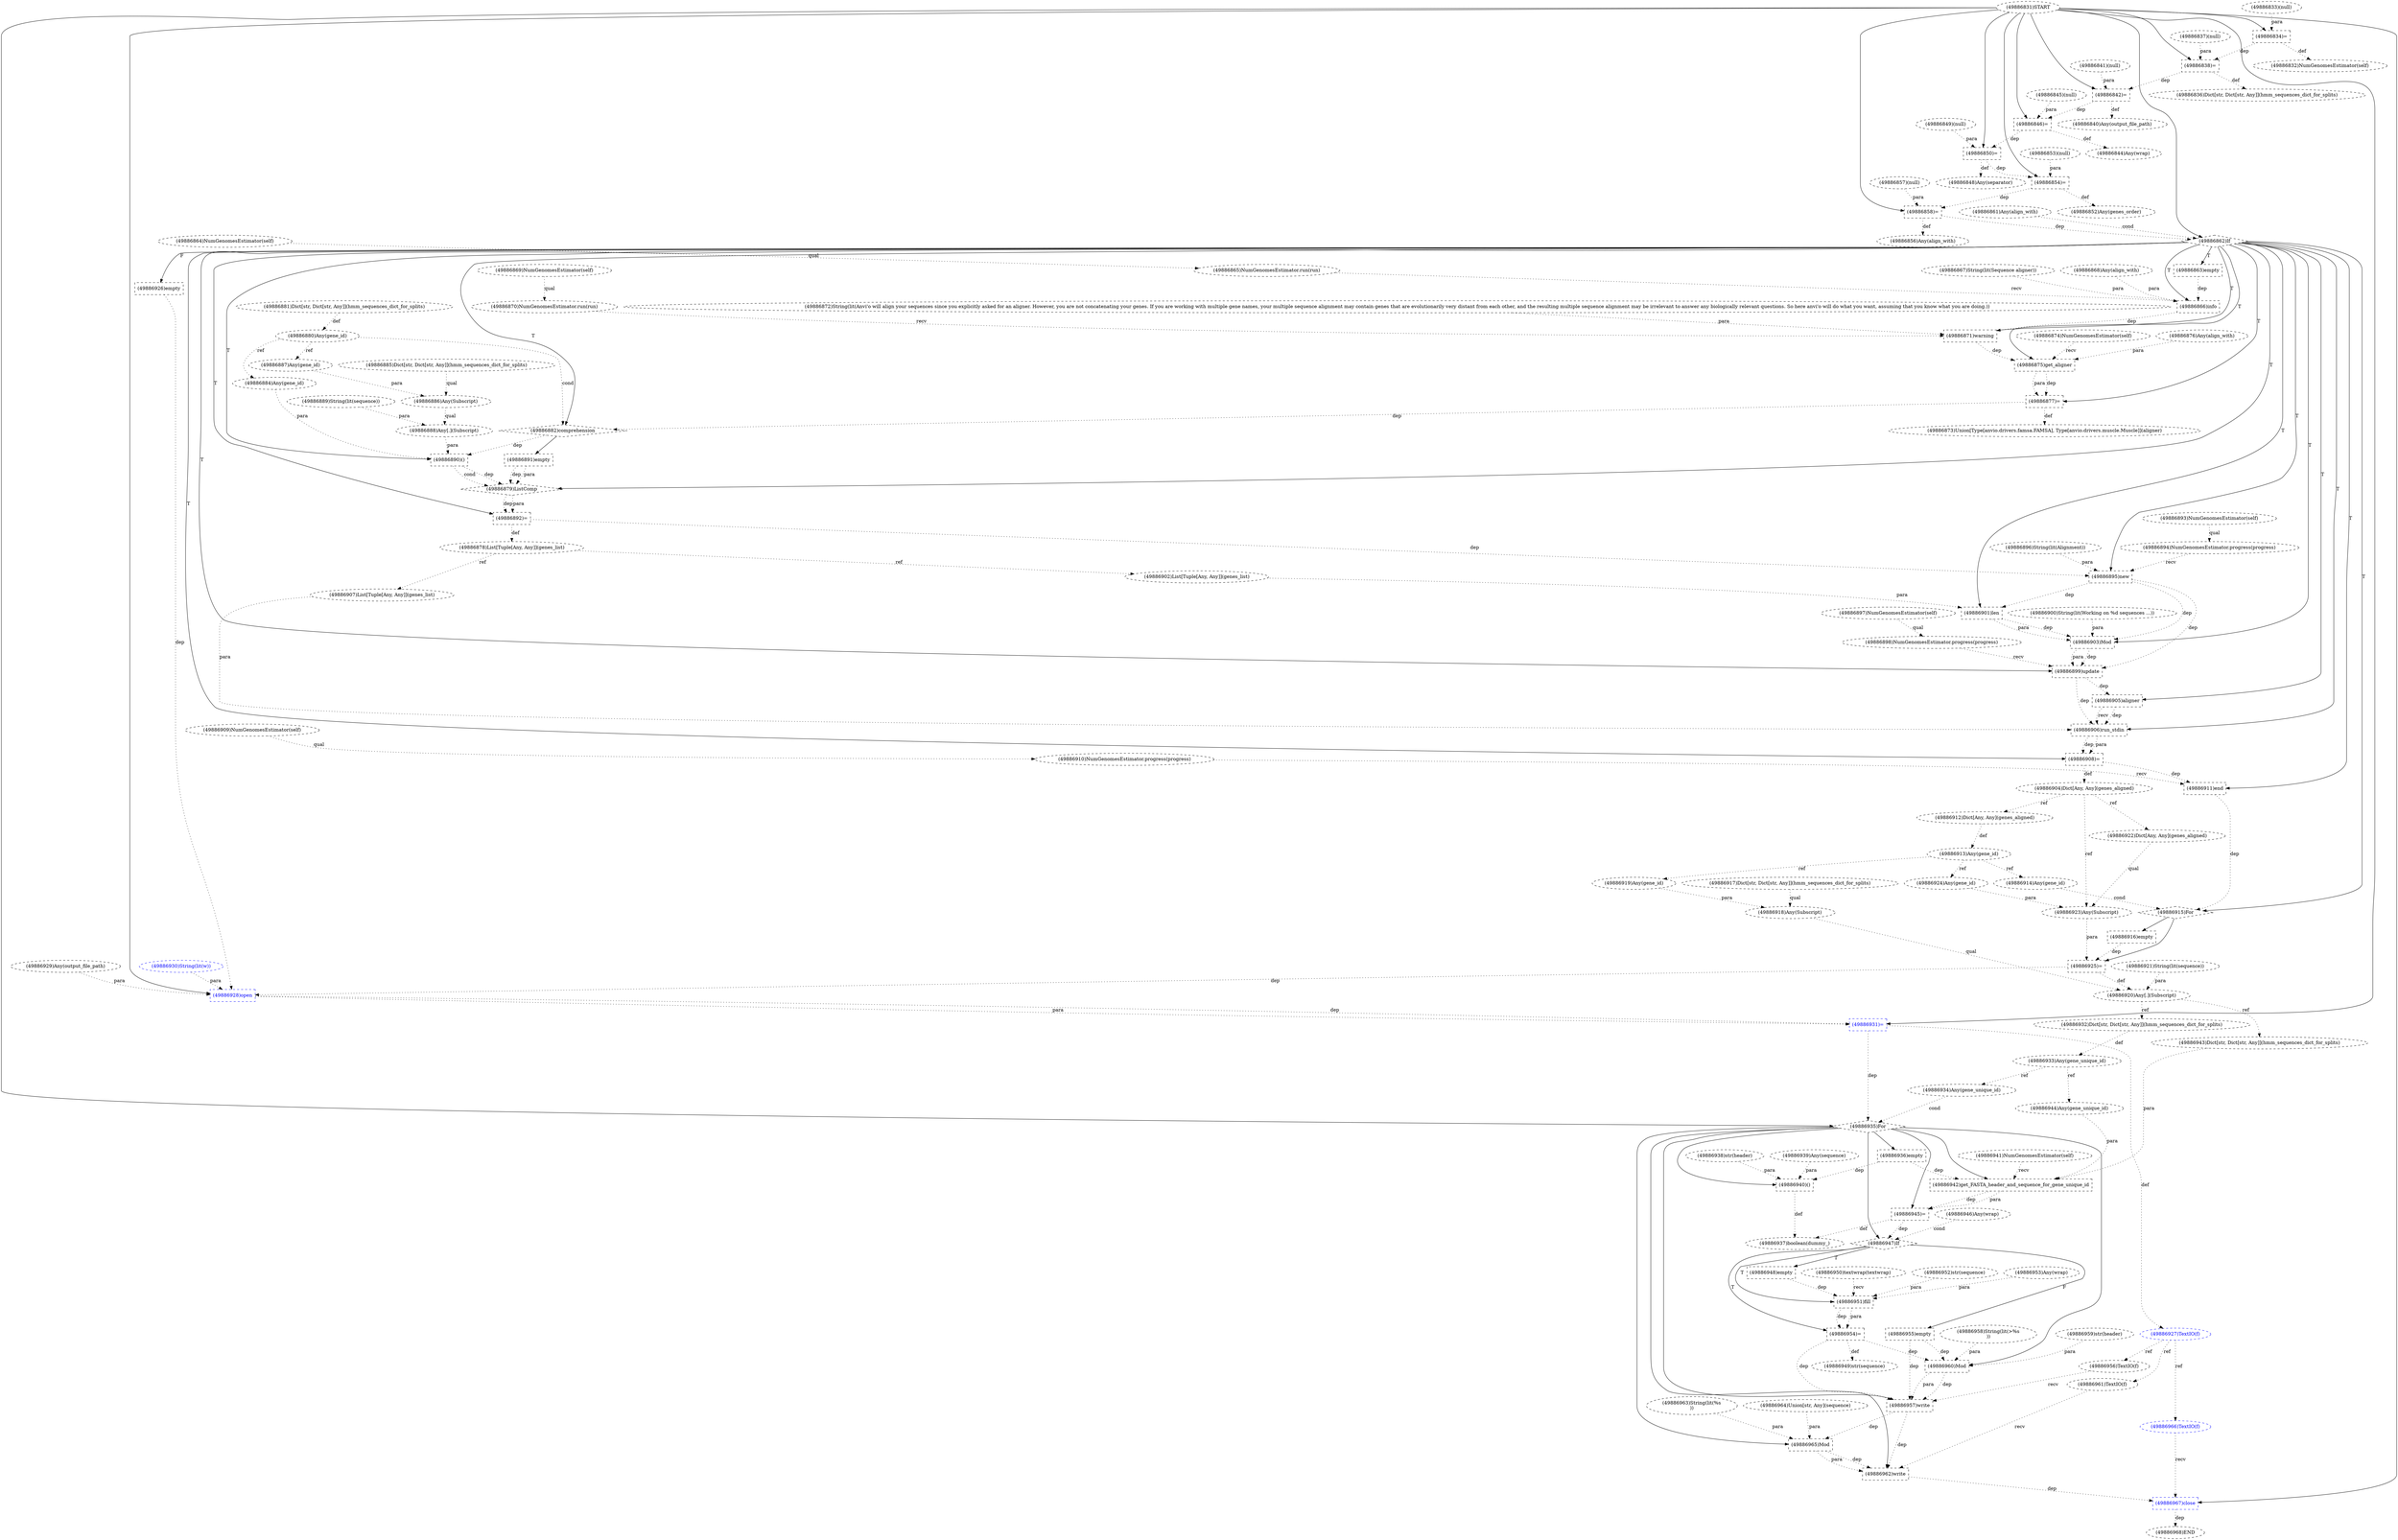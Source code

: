 digraph G {
1 [label="(49886897)NumGenomesEstimator(self)" shape=ellipse style=dashed]
2 [label="(49886842)=" shape=box style=dashed]
3 [label="(49886887)Any(gene_id)" shape=ellipse style=dashed]
4 [label="(49886867)String(lit(Sequence aligner))" shape=ellipse style=dashed]
5 [label="(49886901)len" shape=box style=dashed]
6 [label="(49886864)NumGenomesEstimator(self)" shape=ellipse style=dashed]
7 [label="(49886929)Any(output_file_path)" shape=ellipse style=dashed]
8 [label="(49886949)str(sequence)" shape=ellipse style=dashed]
9 [label="(49886888)Any[.](Subscript)" shape=ellipse style=dashed]
10 [label="(49886914)Any(gene_id)" shape=ellipse style=dashed]
11 [label="(49886936)empty" shape=box style=dashed]
12 [label="(49886955)empty" shape=box style=dashed]
13 [label="(49886921)String(lit(sequence))" shape=ellipse style=dashed]
14 [label="(49886874)NumGenomesEstimator(self)" shape=ellipse style=dashed]
15 [label="(49886913)Any(gene_id)" shape=ellipse style=dashed]
16 [label="(49886909)NumGenomesEstimator(self)" shape=ellipse style=dashed]
17 [label="(49886899)update" shape=box style=dashed]
18 [label="(49886945)=" shape=box style=dashed]
19 [label="(49886895)new" shape=box style=dashed]
20 [label="(49886831)START" style=dashed]
21 [label="(49886917)Dict[str, Dict[str, Any]](hmm_sequences_dict_for_splits)" shape=ellipse style=dashed]
22 [label="(49886868)Any(align_with)" shape=ellipse style=dashed]
23 [label="(49886877)=" shape=box style=dashed]
24 [label="(49886880)Any(gene_id)" shape=ellipse style=dashed]
25 [label="(49886924)Any(gene_id)" shape=ellipse style=dashed]
26 [label="(49886854)=" shape=box style=dashed]
27 [label="(49886884)Any(gene_id)" shape=ellipse style=dashed]
28 [label="(49886916)empty" shape=box style=dashed]
29 [label="(49886908)=" shape=box style=dashed]
30 [label="(49886910)NumGenomesEstimator.progress(progress)" shape=ellipse style=dashed]
31 [label="(49886959)str(header)" shape=ellipse style=dashed]
32 [label="(49886962)write" shape=box style=dashed]
33 [label="(49886853)(null)" shape=ellipse style=dashed]
34 [label="(49886833)(null)" shape=ellipse style=dashed]
35 [label="(49886878)List[Tuple[Any, Any]](genes_list)" shape=ellipse style=dashed]
36 [label="(49886911)end" shape=box style=dashed]
37 [label="(49886861)Any(align_with)" shape=ellipse style=dashed]
38 [label="(49886904)Dict[Any, Any](genes_aligned)" shape=ellipse style=dashed]
39 [label="(49886844)Any(wrap)" shape=ellipse style=dashed]
40 [label="(49886866)info" shape=box style=dashed]
41 [label="(49886882)comprehension" shape=diamond style=dashed]
42 [label="(49886869)NumGenomesEstimator(self)" shape=ellipse style=dashed]
43 [label="(49886881)Dict[str, Dict[str, Any]](hmm_sequences_dict_for_splits)" shape=ellipse style=dashed]
44 [label="(49886946)Any(wrap)" shape=ellipse style=dashed]
45 [label="(49886926)empty" shape=box style=dashed]
46 [label="(49886845)(null)" shape=ellipse style=dashed]
47 [label="(49886863)empty" shape=box style=dashed]
48 [label="(49886841)(null)" shape=ellipse style=dashed]
49 [label="(49886885)Dict[str, Dict[str, Any]](hmm_sequences_dict_for_splits)" shape=ellipse style=dashed]
50 [label="(49886937)boolean(dummy_)" shape=ellipse style=dashed]
51 [label="(49886958)String(lit(>%s
))" shape=ellipse style=dashed]
52 [label="(49886907)List[Tuple[Any, Any]](genes_list)" shape=ellipse style=dashed]
53 [label="(49886950)textwrap(textwrap)" shape=ellipse style=dashed]
54 [label="(49886872)String(lit(Anvi'o will align your sequences since you explicitly asked for an aligner. However, you are not concatenating your genes. If you are working with multiple gene names, your multiple sequence alignment may contain genes that are evolutionarily very distant from each other, and the resulting multiple sequence alignment may be irrelevant to answer any biologically relevant questions. So here anvi'o will do what you want, assuming that you know what you are doing.))" shape=ellipse style=dashed]
55 [label="(49886961)TextIO(f)" shape=ellipse style=dashed]
56 [label="(49886918)Any(Subscript)" shape=ellipse style=dashed]
57 [label="(49886919)Any(gene_id)" shape=ellipse style=dashed]
58 [label="(49886840)Any(output_file_path)" shape=ellipse style=dashed]
59 [label="(49886891)empty" shape=box style=dashed]
60 [label="(49886931)=" shape=box style=dashed color=blue fontcolor=blue]
61 [label="(49886898)NumGenomesEstimator.progress(progress)" shape=ellipse style=dashed]
62 [label="(49886967)close" shape=box style=dashed color=blue fontcolor=blue]
63 [label="(49886923)Any(Subscript)" shape=ellipse style=dashed]
64 [label="(49886850)=" shape=box style=dashed]
65 [label="(49886935)For" shape=diamond style=dashed]
66 [label="(49886858)=" shape=box style=dashed]
67 [label="(49886956)TextIO(f)" shape=ellipse style=dashed]
68 [label="(49886966)TextIO(f)" shape=ellipse style=dashed color=blue fontcolor=blue]
69 [label="(49886836)Dict[str, Dict[str, Any]](hmm_sequences_dict_for_splits)" shape=ellipse style=dashed]
70 [label="(49886848)Any(separator)" shape=ellipse style=dashed]
71 [label="(49886892)=" shape=box style=dashed]
72 [label="(49886960)Mod" shape=box style=dashed]
73 [label="(49886896)String(lit(Alignment))" shape=ellipse style=dashed]
74 [label="(49886915)For" shape=diamond style=dashed]
75 [label="(49886951)fill" shape=box style=dashed]
76 [label="(49886856)Any(align_with)" shape=ellipse style=dashed]
77 [label="(49886952)str(sequence)" shape=ellipse style=dashed]
78 [label="(49886876)Any(align_with)" shape=ellipse style=dashed]
79 [label="(49886870)NumGenomesEstimator.run(run)" shape=ellipse style=dashed]
80 [label="(49886846)=" shape=box style=dashed]
81 [label="(49886941)NumGenomesEstimator(self)" shape=ellipse style=dashed]
82 [label="(49886968)END" style=dashed]
83 [label="(49886938)str(header)" shape=ellipse style=dashed]
84 [label="(49886875)get_aligner" shape=box style=dashed]
85 [label="(49886920)Any[.](Subscript)" shape=ellipse style=dashed]
86 [label="(49886865)NumGenomesEstimator.run(run)" shape=ellipse style=dashed]
87 [label="(49886900)String(lit(Working on %d sequences ...))" shape=ellipse style=dashed]
88 [label="(49886928)open" shape=box style=dashed color=blue fontcolor=blue]
89 [label="(49886832)NumGenomesEstimator(self)" shape=ellipse style=dashed]
90 [label="(49886906)run_stdin" shape=box style=dashed]
91 [label="(49886939)Any(sequence)" shape=ellipse style=dashed]
92 [label="(49886965)Mod" shape=box style=dashed]
93 [label="(49886944)Any(gene_unique_id)" shape=ellipse style=dashed]
94 [label="(49886838)=" shape=box style=dashed]
95 [label="(49886857)(null)" shape=ellipse style=dashed]
96 [label="(49886873)Union[Type[anvio.drivers.famsa.FAMSA], Type[anvio.drivers.muscle.Muscle]](aligner)" shape=ellipse style=dashed]
97 [label="(49886905)aligner" shape=box style=dashed]
98 [label="(49886871)warning" shape=box style=dashed]
99 [label="(49886933)Any(gene_unique_id)" shape=ellipse style=dashed]
100 [label="(49886963)String(lit(%s
))" shape=ellipse style=dashed]
101 [label="(49886942)get_FASTA_header_and_sequence_for_gene_unique_id" shape=box style=dashed]
102 [label="(49886837)(null)" shape=ellipse style=dashed]
103 [label="(49886922)Dict[Any, Any](genes_aligned)" shape=ellipse style=dashed]
104 [label="(49886943)Dict[str, Dict[str, Any]](hmm_sequences_dict_for_splits)" shape=ellipse style=dashed]
105 [label="(49886889)String(lit(sequence))" shape=ellipse style=dashed]
106 [label="(49886954)=" shape=box style=dashed]
107 [label="(49886957)write" shape=box style=dashed]
108 [label="(49886886)Any(Subscript)" shape=ellipse style=dashed]
109 [label="(49886932)Dict[str, Dict[str, Any]](hmm_sequences_dict_for_splits)" shape=ellipse style=dashed]
110 [label="(49886893)NumGenomesEstimator(self)" shape=ellipse style=dashed]
111 [label="(49886862)If" shape=diamond style=dashed]
112 [label="(49886894)NumGenomesEstimator.progress(progress)" shape=ellipse style=dashed]
113 [label="(49886902)List[Tuple[Any, Any]](genes_list)" shape=ellipse style=dashed]
114 [label="(49886925)=" shape=box style=dashed]
115 [label="(49886903)Mod" shape=box style=dashed]
116 [label="(49886879)ListComp" shape=diamond style=dashed]
117 [label="(49886940)()" shape=box style=dashed]
118 [label="(49886930)String(lit(w))" shape=ellipse style=dashed color=blue fontcolor=blue]
119 [label="(49886852)Any(genes_order)" shape=ellipse style=dashed]
120 [label="(49886947)If" shape=diamond style=dashed]
121 [label="(49886912)Dict[Any, Any](genes_aligned)" shape=ellipse style=dashed]
122 [label="(49886834)=" shape=box style=dashed]
123 [label="(49886849)(null)" shape=ellipse style=dashed]
124 [label="(49886927)TextIO(f)" shape=ellipse style=dashed color=blue fontcolor=blue]
125 [label="(49886948)empty" shape=box style=dashed]
126 [label="(49886890)()" shape=box style=dashed]
127 [label="(49886934)Any(gene_unique_id)" shape=ellipse style=dashed]
128 [label="(49886953)Any(wrap)" shape=ellipse style=dashed]
129 [label="(49886964)Union[str, Any](sequence)" shape=ellipse style=dashed]
20 -> 2 [label="" style=solid];
48 -> 2 [label="para" style=dotted];
94 -> 2 [label="dep" style=dotted];
24 -> 3 [label="ref" style=dotted];
111 -> 5 [label="T"];
113 -> 5 [label="para" style=dotted];
19 -> 5 [label="dep" style=dotted];
106 -> 8 [label="def" style=dotted];
108 -> 9 [label="qual" style=dotted];
105 -> 9 [label="para" style=dotted];
15 -> 10 [label="ref" style=dotted];
65 -> 11 [label="" style=solid];
120 -> 12 [label="F"];
121 -> 15 [label="def" style=dotted];
111 -> 17 [label="T"];
61 -> 17 [label="recv" style=dotted];
115 -> 17 [label="dep" style=dotted];
115 -> 17 [label="para" style=dotted];
19 -> 17 [label="dep" style=dotted];
65 -> 18 [label="" style=solid];
101 -> 18 [label="dep" style=dotted];
101 -> 18 [label="para" style=dotted];
111 -> 19 [label="T"];
112 -> 19 [label="recv" style=dotted];
73 -> 19 [label="para" style=dotted];
71 -> 19 [label="dep" style=dotted];
111 -> 23 [label="T"];
84 -> 23 [label="dep" style=dotted];
84 -> 23 [label="para" style=dotted];
43 -> 24 [label="def" style=dotted];
15 -> 25 [label="ref" style=dotted];
20 -> 26 [label="" style=solid];
33 -> 26 [label="para" style=dotted];
64 -> 26 [label="dep" style=dotted];
24 -> 27 [label="ref" style=dotted];
74 -> 28 [label="" style=solid];
111 -> 29 [label="T"];
90 -> 29 [label="dep" style=dotted];
90 -> 29 [label="para" style=dotted];
16 -> 30 [label="qual" style=dotted];
65 -> 32 [label="" style=solid];
55 -> 32 [label="recv" style=dotted];
92 -> 32 [label="dep" style=dotted];
92 -> 32 [label="para" style=dotted];
107 -> 32 [label="dep" style=dotted];
71 -> 35 [label="def" style=dotted];
111 -> 36 [label="T"];
30 -> 36 [label="recv" style=dotted];
29 -> 36 [label="dep" style=dotted];
29 -> 38 [label="def" style=dotted];
80 -> 39 [label="def" style=dotted];
111 -> 40 [label="T"];
86 -> 40 [label="recv" style=dotted];
4 -> 40 [label="para" style=dotted];
22 -> 40 [label="para" style=dotted];
47 -> 40 [label="dep" style=dotted];
111 -> 41 [label="T"];
24 -> 41 [label="cond" style=dotted];
23 -> 41 [label="dep" style=dotted];
111 -> 45 [label="F"];
111 -> 47 [label="T"];
117 -> 50 [label="def" style=dotted];
18 -> 50 [label="def" style=dotted];
35 -> 52 [label="ref" style=dotted];
124 -> 55 [label="ref" style=dotted];
21 -> 56 [label="qual" style=dotted];
57 -> 56 [label="para" style=dotted];
15 -> 57 [label="ref" style=dotted];
2 -> 58 [label="def" style=dotted];
41 -> 59 [label="" style=solid];
20 -> 60 [label="" style=solid];
88 -> 60 [label="dep" style=dotted];
88 -> 60 [label="para" style=dotted];
1 -> 61 [label="qual" style=dotted];
20 -> 62 [label="" style=solid];
68 -> 62 [label="recv" style=dotted];
32 -> 62 [label="dep" style=dotted];
103 -> 63 [label="qual" style=dotted];
25 -> 63 [label="para" style=dotted];
38 -> 63 [label="ref" style=dotted];
20 -> 64 [label="" style=solid];
123 -> 64 [label="para" style=dotted];
80 -> 64 [label="dep" style=dotted];
20 -> 65 [label="" style=solid];
127 -> 65 [label="cond" style=dotted];
60 -> 65 [label="dep" style=dotted];
20 -> 66 [label="" style=solid];
95 -> 66 [label="para" style=dotted];
26 -> 66 [label="dep" style=dotted];
124 -> 67 [label="ref" style=dotted];
124 -> 68 [label="ref" style=dotted];
94 -> 69 [label="def" style=dotted];
64 -> 70 [label="def" style=dotted];
111 -> 71 [label="T"];
116 -> 71 [label="dep" style=dotted];
116 -> 71 [label="para" style=dotted];
65 -> 72 [label="" style=solid];
51 -> 72 [label="para" style=dotted];
31 -> 72 [label="para" style=dotted];
12 -> 72 [label="dep" style=dotted];
106 -> 72 [label="dep" style=dotted];
111 -> 74 [label="T"];
10 -> 74 [label="cond" style=dotted];
36 -> 74 [label="dep" style=dotted];
120 -> 75 [label="T"];
53 -> 75 [label="recv" style=dotted];
77 -> 75 [label="para" style=dotted];
128 -> 75 [label="para" style=dotted];
125 -> 75 [label="dep" style=dotted];
66 -> 76 [label="def" style=dotted];
42 -> 79 [label="qual" style=dotted];
20 -> 80 [label="" style=solid];
46 -> 80 [label="para" style=dotted];
2 -> 80 [label="dep" style=dotted];
62 -> 82 [label="dep" style=dotted];
111 -> 84 [label="T"];
14 -> 84 [label="recv" style=dotted];
78 -> 84 [label="para" style=dotted];
98 -> 84 [label="dep" style=dotted];
56 -> 85 [label="qual" style=dotted];
13 -> 85 [label="para" style=dotted];
114 -> 85 [label="def" style=dotted];
6 -> 86 [label="qual" style=dotted];
20 -> 88 [label="" style=solid];
7 -> 88 [label="para" style=dotted];
118 -> 88 [label="para" style=dotted];
45 -> 88 [label="dep" style=dotted];
114 -> 88 [label="dep" style=dotted];
122 -> 89 [label="def" style=dotted];
111 -> 90 [label="T"];
97 -> 90 [label="dep" style=dotted];
97 -> 90 [label="recv" style=dotted];
52 -> 90 [label="para" style=dotted];
17 -> 90 [label="dep" style=dotted];
65 -> 92 [label="" style=solid];
100 -> 92 [label="para" style=dotted];
129 -> 92 [label="para" style=dotted];
107 -> 92 [label="dep" style=dotted];
99 -> 93 [label="ref" style=dotted];
20 -> 94 [label="" style=solid];
102 -> 94 [label="para" style=dotted];
122 -> 94 [label="dep" style=dotted];
23 -> 96 [label="def" style=dotted];
111 -> 97 [label="T"];
17 -> 97 [label="dep" style=dotted];
111 -> 98 [label="T"];
79 -> 98 [label="recv" style=dotted];
54 -> 98 [label="para" style=dotted];
40 -> 98 [label="dep" style=dotted];
109 -> 99 [label="def" style=dotted];
65 -> 101 [label="" style=solid];
81 -> 101 [label="recv" style=dotted];
104 -> 101 [label="para" style=dotted];
93 -> 101 [label="para" style=dotted];
11 -> 101 [label="dep" style=dotted];
38 -> 103 [label="ref" style=dotted];
85 -> 104 [label="ref" style=dotted];
120 -> 106 [label="T"];
75 -> 106 [label="dep" style=dotted];
75 -> 106 [label="para" style=dotted];
65 -> 107 [label="" style=solid];
67 -> 107 [label="recv" style=dotted];
72 -> 107 [label="dep" style=dotted];
72 -> 107 [label="para" style=dotted];
12 -> 107 [label="dep" style=dotted];
106 -> 107 [label="dep" style=dotted];
49 -> 108 [label="qual" style=dotted];
3 -> 108 [label="para" style=dotted];
85 -> 109 [label="ref" style=dotted];
20 -> 111 [label="" style=solid];
37 -> 111 [label="cond" style=dotted];
66 -> 111 [label="dep" style=dotted];
110 -> 112 [label="qual" style=dotted];
35 -> 113 [label="ref" style=dotted];
74 -> 114 [label="" style=solid];
63 -> 114 [label="para" style=dotted];
28 -> 114 [label="dep" style=dotted];
111 -> 115 [label="T"];
87 -> 115 [label="para" style=dotted];
5 -> 115 [label="dep" style=dotted];
5 -> 115 [label="para" style=dotted];
19 -> 115 [label="dep" style=dotted];
111 -> 116 [label="T"];
126 -> 116 [label="dep" style=dotted];
126 -> 116 [label="cond" style=dotted];
59 -> 116 [label="dep" style=dotted];
59 -> 116 [label="para" style=dotted];
65 -> 117 [label="" style=solid];
83 -> 117 [label="para" style=dotted];
91 -> 117 [label="para" style=dotted];
11 -> 117 [label="dep" style=dotted];
26 -> 119 [label="def" style=dotted];
65 -> 120 [label="" style=solid];
44 -> 120 [label="cond" style=dotted];
18 -> 120 [label="dep" style=dotted];
38 -> 121 [label="ref" style=dotted];
20 -> 122 [label="" style=solid];
34 -> 122 [label="para" style=dotted];
60 -> 124 [label="def" style=dotted];
120 -> 125 [label="T"];
111 -> 126 [label="T"];
27 -> 126 [label="para" style=dotted];
9 -> 126 [label="para" style=dotted];
41 -> 126 [label="dep" style=dotted];
99 -> 127 [label="ref" style=dotted];
}